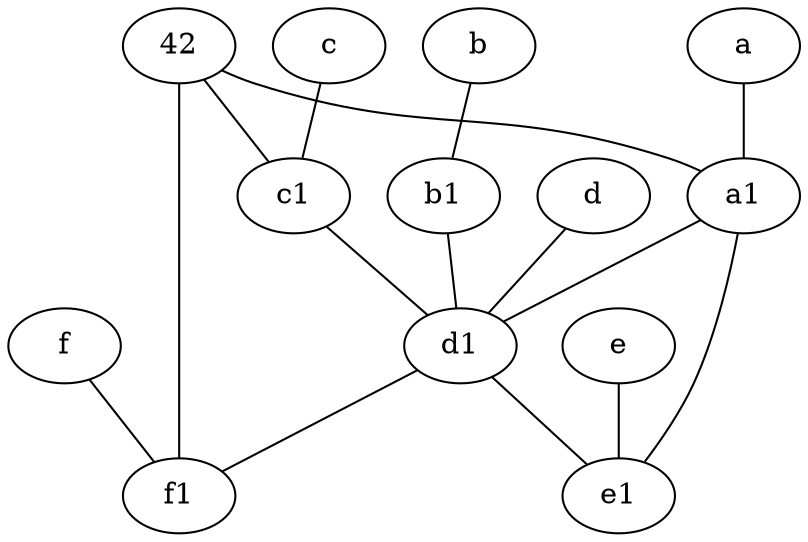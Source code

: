 graph {
	node [labelfontsize=50]
	a [labelfontsize=50 pos="8,2!"]
	42 [labelfontsize=50]
	e [labelfontsize=50 pos="7,9!"]
	f [labelfontsize=50 pos="3,9!"]
	f1 [labelfontsize=50 pos="3,8!"]
	b1 [labelfontsize=50 pos="9,4!"]
	a1 [labelfontsize=50 pos="8,3!"]
	b [labelfontsize=50 pos="10,4!"]
	c1 [labelfontsize=50 pos="4.5,3!"]
	d1 [labelfontsize=50 pos="3,5!"]
	e1 [labelfontsize=50 pos="7,7!"]
	c [labelfontsize=50 pos="4.5,2!"]
	d [labelfontsize=50 pos="2,5!"]
	d -- d1
	a1 -- e1
	42 -- f1
	b1 -- d1
	a -- a1
	e -- e1
	b -- b1
	a1 -- d1
	42 -- c1
	42 -- a1
	c1 -- d1
	c -- c1
	d1 -- f1
	d1 -- e1
	f -- f1
}

